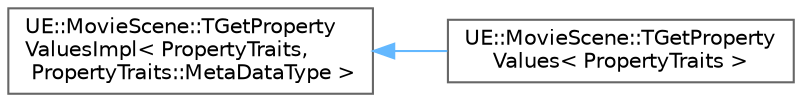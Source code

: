 digraph "Graphical Class Hierarchy"
{
 // INTERACTIVE_SVG=YES
 // LATEX_PDF_SIZE
  bgcolor="transparent";
  edge [fontname=Helvetica,fontsize=10,labelfontname=Helvetica,labelfontsize=10];
  node [fontname=Helvetica,fontsize=10,shape=box,height=0.2,width=0.4];
  rankdir="LR";
  Node0 [id="Node000000",label="UE::MovieScene::TGetProperty\lValuesImpl\< PropertyTraits,\l PropertyTraits::MetaDataType \>",height=0.2,width=0.4,color="grey40", fillcolor="white", style="filled",URL="$dd/d1f/structUE_1_1MovieScene_1_1TGetPropertyValuesImpl.html",tooltip=" "];
  Node0 -> Node1 [id="edge9647_Node000000_Node000001",dir="back",color="steelblue1",style="solid",tooltip=" "];
  Node1 [id="Node000001",label="UE::MovieScene::TGetProperty\lValues\< PropertyTraits \>",height=0.2,width=0.4,color="grey40", fillcolor="white", style="filled",URL="$da/d98/structUE_1_1MovieScene_1_1TGetPropertyValues.html",tooltip=" "];
}
